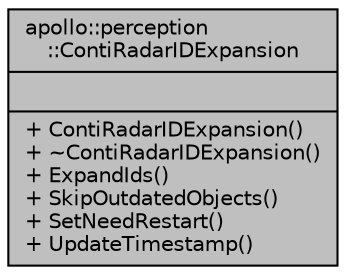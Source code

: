 digraph "apollo::perception::ContiRadarIDExpansion"
{
  edge [fontname="Helvetica",fontsize="10",labelfontname="Helvetica",labelfontsize="10"];
  node [fontname="Helvetica",fontsize="10",shape=record];
  Node1 [label="{apollo::perception\l::ContiRadarIDExpansion\n||+ ContiRadarIDExpansion()\l+ ~ContiRadarIDExpansion()\l+ ExpandIds()\l+ SkipOutdatedObjects()\l+ SetNeedRestart()\l+ UpdateTimestamp()\l}",height=0.2,width=0.4,color="black", fillcolor="grey75", style="filled" fontcolor="black"];
}
